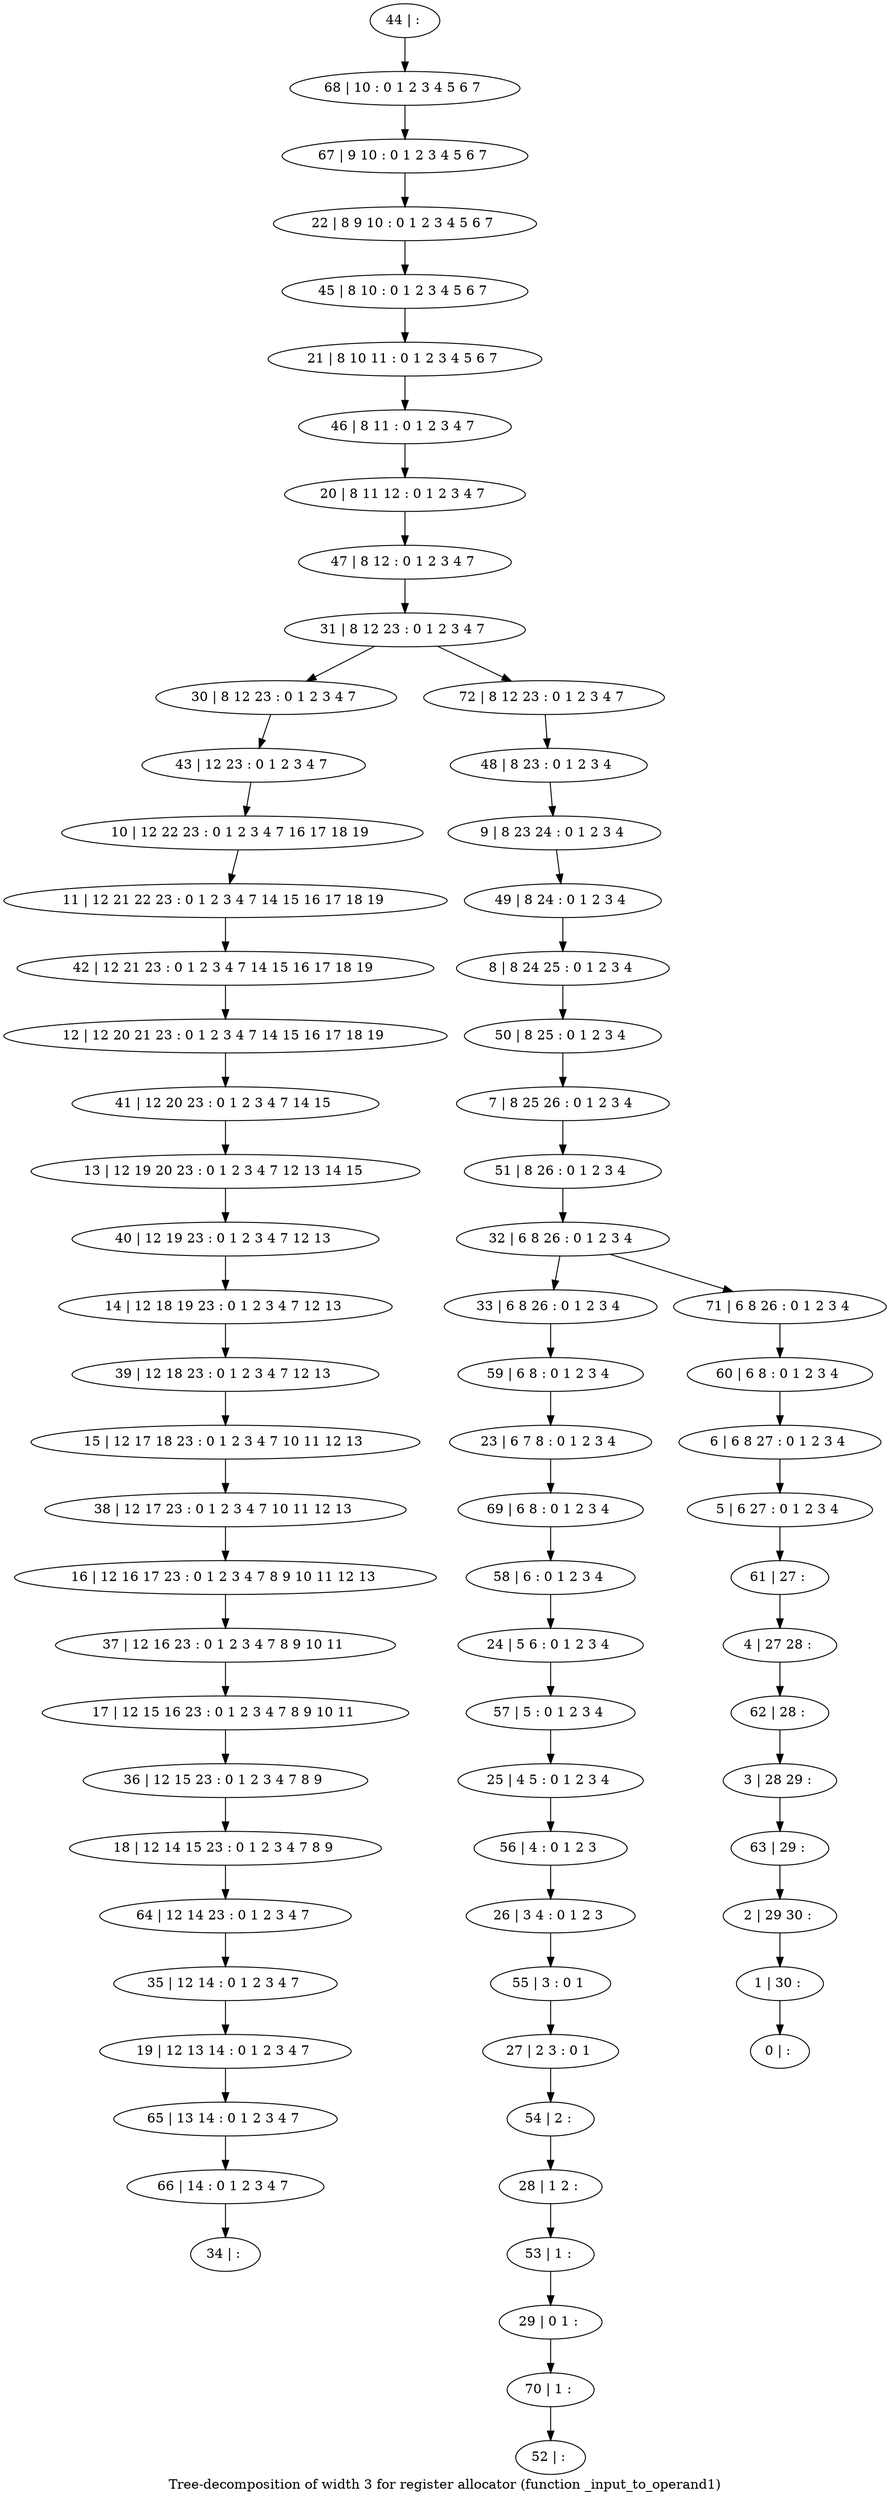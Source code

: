 digraph G {
graph [label="Tree-decomposition of width 3 for register allocator (function _input_to_operand1)"]
0[label="0 | : "];
1[label="1 | 30 : "];
2[label="2 | 29 30 : "];
3[label="3 | 28 29 : "];
4[label="4 | 27 28 : "];
5[label="5 | 6 27 : 0 1 2 3 4 "];
6[label="6 | 6 8 27 : 0 1 2 3 4 "];
7[label="7 | 8 25 26 : 0 1 2 3 4 "];
8[label="8 | 8 24 25 : 0 1 2 3 4 "];
9[label="9 | 8 23 24 : 0 1 2 3 4 "];
10[label="10 | 12 22 23 : 0 1 2 3 4 7 16 17 18 19 "];
11[label="11 | 12 21 22 23 : 0 1 2 3 4 7 14 15 16 17 18 19 "];
12[label="12 | 12 20 21 23 : 0 1 2 3 4 7 14 15 16 17 18 19 "];
13[label="13 | 12 19 20 23 : 0 1 2 3 4 7 12 13 14 15 "];
14[label="14 | 12 18 19 23 : 0 1 2 3 4 7 12 13 "];
15[label="15 | 12 17 18 23 : 0 1 2 3 4 7 10 11 12 13 "];
16[label="16 | 12 16 17 23 : 0 1 2 3 4 7 8 9 10 11 12 13 "];
17[label="17 | 12 15 16 23 : 0 1 2 3 4 7 8 9 10 11 "];
18[label="18 | 12 14 15 23 : 0 1 2 3 4 7 8 9 "];
19[label="19 | 12 13 14 : 0 1 2 3 4 7 "];
20[label="20 | 8 11 12 : 0 1 2 3 4 7 "];
21[label="21 | 8 10 11 : 0 1 2 3 4 5 6 7 "];
22[label="22 | 8 9 10 : 0 1 2 3 4 5 6 7 "];
23[label="23 | 6 7 8 : 0 1 2 3 4 "];
24[label="24 | 5 6 : 0 1 2 3 4 "];
25[label="25 | 4 5 : 0 1 2 3 4 "];
26[label="26 | 3 4 : 0 1 2 3 "];
27[label="27 | 2 3 : 0 1 "];
28[label="28 | 1 2 : "];
29[label="29 | 0 1 : "];
30[label="30 | 8 12 23 : 0 1 2 3 4 7 "];
31[label="31 | 8 12 23 : 0 1 2 3 4 7 "];
32[label="32 | 6 8 26 : 0 1 2 3 4 "];
33[label="33 | 6 8 26 : 0 1 2 3 4 "];
34[label="34 | : "];
35[label="35 | 12 14 : 0 1 2 3 4 7 "];
36[label="36 | 12 15 23 : 0 1 2 3 4 7 8 9 "];
37[label="37 | 12 16 23 : 0 1 2 3 4 7 8 9 10 11 "];
38[label="38 | 12 17 23 : 0 1 2 3 4 7 10 11 12 13 "];
39[label="39 | 12 18 23 : 0 1 2 3 4 7 12 13 "];
40[label="40 | 12 19 23 : 0 1 2 3 4 7 12 13 "];
41[label="41 | 12 20 23 : 0 1 2 3 4 7 14 15 "];
42[label="42 | 12 21 23 : 0 1 2 3 4 7 14 15 16 17 18 19 "];
43[label="43 | 12 23 : 0 1 2 3 4 7 "];
44[label="44 | : "];
45[label="45 | 8 10 : 0 1 2 3 4 5 6 7 "];
46[label="46 | 8 11 : 0 1 2 3 4 7 "];
47[label="47 | 8 12 : 0 1 2 3 4 7 "];
48[label="48 | 8 23 : 0 1 2 3 4 "];
49[label="49 | 8 24 : 0 1 2 3 4 "];
50[label="50 | 8 25 : 0 1 2 3 4 "];
51[label="51 | 8 26 : 0 1 2 3 4 "];
52[label="52 | : "];
53[label="53 | 1 : "];
54[label="54 | 2 : "];
55[label="55 | 3 : 0 1 "];
56[label="56 | 4 : 0 1 2 3 "];
57[label="57 | 5 : 0 1 2 3 4 "];
58[label="58 | 6 : 0 1 2 3 4 "];
59[label="59 | 6 8 : 0 1 2 3 4 "];
60[label="60 | 6 8 : 0 1 2 3 4 "];
61[label="61 | 27 : "];
62[label="62 | 28 : "];
63[label="63 | 29 : "];
64[label="64 | 12 14 23 : 0 1 2 3 4 7 "];
65[label="65 | 13 14 : 0 1 2 3 4 7 "];
66[label="66 | 14 : 0 1 2 3 4 7 "];
67[label="67 | 9 10 : 0 1 2 3 4 5 6 7 "];
68[label="68 | 10 : 0 1 2 3 4 5 6 7 "];
69[label="69 | 6 8 : 0 1 2 3 4 "];
70[label="70 | 1 : "];
71[label="71 | 6 8 26 : 0 1 2 3 4 "];
72[label="72 | 8 12 23 : 0 1 2 3 4 7 "];
10->11 ;
35->19 ;
36->18 ;
17->36 ;
37->17 ;
16->37 ;
38->16 ;
15->38 ;
39->15 ;
14->39 ;
40->14 ;
13->40 ;
41->13 ;
12->41 ;
42->12 ;
11->42 ;
43->10 ;
30->43 ;
53->29 ;
28->53 ;
54->28 ;
27->54 ;
55->27 ;
26->55 ;
56->26 ;
25->56 ;
57->25 ;
24->57 ;
58->24 ;
59->23 ;
33->59 ;
64->35 ;
18->64 ;
19->65 ;
66->34 ;
65->66 ;
69->58 ;
23->69 ;
70->52 ;
29->70 ;
44->68 ;
68->67 ;
67->22 ;
22->45 ;
45->21 ;
21->46 ;
46->20 ;
20->47 ;
47->31 ;
48->9 ;
9->49 ;
49->8 ;
8->50 ;
50->7 ;
7->51 ;
51->32 ;
60->6 ;
6->5 ;
5->61 ;
61->4 ;
4->62 ;
62->3 ;
3->63 ;
63->2 ;
2->1 ;
1->0 ;
71->60 ;
72->48 ;
32->33 ;
32->71 ;
31->30 ;
31->72 ;
}
